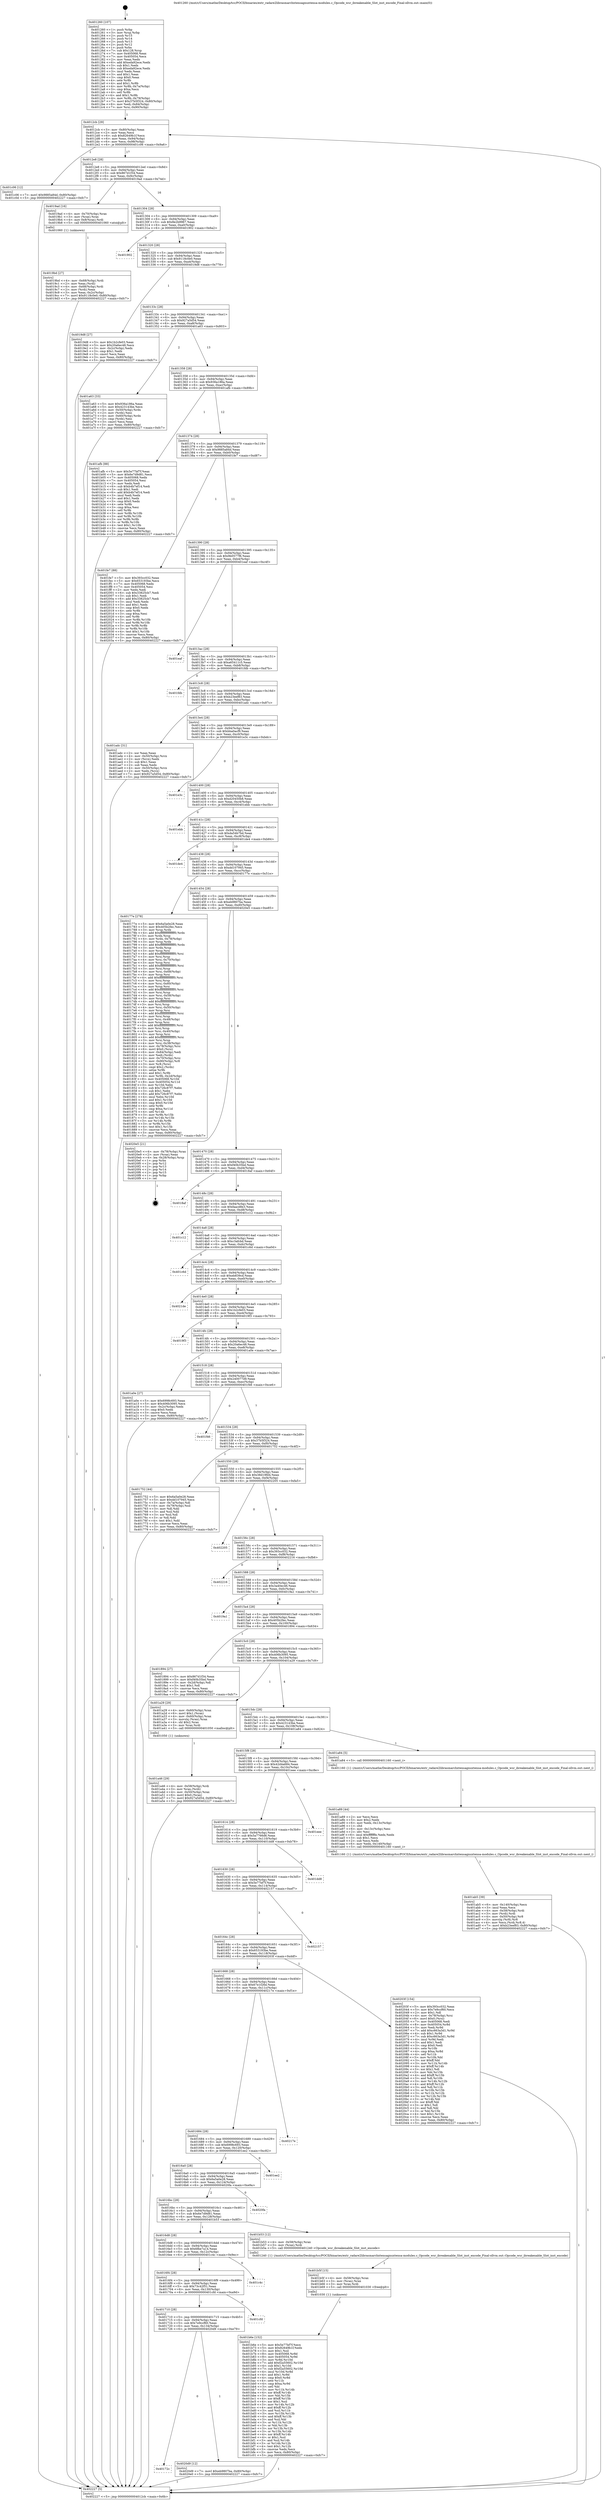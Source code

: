 digraph "0x401260" {
  label = "0x401260 (/mnt/c/Users/mathe/Desktop/tcc/POCII/binaries/extr_radare2librasmarchxtensagnuxtensa-modules.c_Opcode_wsr_ibreakenable_Slot_inst_encode_Final-ollvm.out::main(0))"
  labelloc = "t"
  node[shape=record]

  Entry [label="",width=0.3,height=0.3,shape=circle,fillcolor=black,style=filled]
  "0x4012cb" [label="{
     0x4012cb [29]\l
     | [instrs]\l
     &nbsp;&nbsp;0x4012cb \<+3\>: mov -0x80(%rbp),%eax\l
     &nbsp;&nbsp;0x4012ce \<+2\>: mov %eax,%ecx\l
     &nbsp;&nbsp;0x4012d0 \<+6\>: sub $0x82649b1f,%ecx\l
     &nbsp;&nbsp;0x4012d6 \<+6\>: mov %eax,-0x94(%rbp)\l
     &nbsp;&nbsp;0x4012dc \<+6\>: mov %ecx,-0x98(%rbp)\l
     &nbsp;&nbsp;0x4012e2 \<+6\>: je 0000000000401c06 \<main+0x9a6\>\l
  }"]
  "0x401c06" [label="{
     0x401c06 [12]\l
     | [instrs]\l
     &nbsp;&nbsp;0x401c06 \<+7\>: movl $0x9885a84d,-0x80(%rbp)\l
     &nbsp;&nbsp;0x401c0d \<+5\>: jmp 0000000000402227 \<main+0xfc7\>\l
  }"]
  "0x4012e8" [label="{
     0x4012e8 [28]\l
     | [instrs]\l
     &nbsp;&nbsp;0x4012e8 \<+5\>: jmp 00000000004012ed \<main+0x8d\>\l
     &nbsp;&nbsp;0x4012ed \<+6\>: mov -0x94(%rbp),%eax\l
     &nbsp;&nbsp;0x4012f3 \<+5\>: sub $0x867d1f34,%eax\l
     &nbsp;&nbsp;0x4012f8 \<+6\>: mov %eax,-0x9c(%rbp)\l
     &nbsp;&nbsp;0x4012fe \<+6\>: je 00000000004019ad \<main+0x74d\>\l
  }"]
  Exit [label="",width=0.3,height=0.3,shape=circle,fillcolor=black,style=filled,peripheries=2]
  "0x4019ad" [label="{
     0x4019ad [16]\l
     | [instrs]\l
     &nbsp;&nbsp;0x4019ad \<+4\>: mov -0x70(%rbp),%rax\l
     &nbsp;&nbsp;0x4019b1 \<+3\>: mov (%rax),%rax\l
     &nbsp;&nbsp;0x4019b4 \<+4\>: mov 0x8(%rax),%rdi\l
     &nbsp;&nbsp;0x4019b8 \<+5\>: call 0000000000401060 \<atoi@plt\>\l
     | [calls]\l
     &nbsp;&nbsp;0x401060 \{1\} (unknown)\l
  }"]
  "0x401304" [label="{
     0x401304 [28]\l
     | [instrs]\l
     &nbsp;&nbsp;0x401304 \<+5\>: jmp 0000000000401309 \<main+0xa9\>\l
     &nbsp;&nbsp;0x401309 \<+6\>: mov -0x94(%rbp),%eax\l
     &nbsp;&nbsp;0x40130f \<+5\>: sub $0x8e2b9967,%eax\l
     &nbsp;&nbsp;0x401314 \<+6\>: mov %eax,-0xa0(%rbp)\l
     &nbsp;&nbsp;0x40131a \<+6\>: je 0000000000401902 \<main+0x6a2\>\l
  }"]
  "0x40172c" [label="{
     0x40172c\l
  }", style=dashed]
  "0x401902" [label="{
     0x401902\l
  }", style=dashed]
  "0x401320" [label="{
     0x401320 [28]\l
     | [instrs]\l
     &nbsp;&nbsp;0x401320 \<+5\>: jmp 0000000000401325 \<main+0xc5\>\l
     &nbsp;&nbsp;0x401325 \<+6\>: mov -0x94(%rbp),%eax\l
     &nbsp;&nbsp;0x40132b \<+5\>: sub $0x9118c0e0,%eax\l
     &nbsp;&nbsp;0x401330 \<+6\>: mov %eax,-0xa4(%rbp)\l
     &nbsp;&nbsp;0x401336 \<+6\>: je 00000000004019d8 \<main+0x778\>\l
  }"]
  "0x4020d9" [label="{
     0x4020d9 [12]\l
     | [instrs]\l
     &nbsp;&nbsp;0x4020d9 \<+7\>: movl $0xeb9807ba,-0x80(%rbp)\l
     &nbsp;&nbsp;0x4020e0 \<+5\>: jmp 0000000000402227 \<main+0xfc7\>\l
  }"]
  "0x4019d8" [label="{
     0x4019d8 [27]\l
     | [instrs]\l
     &nbsp;&nbsp;0x4019d8 \<+5\>: mov $0x1b2cfe03,%eax\l
     &nbsp;&nbsp;0x4019dd \<+5\>: mov $0x20a6ec48,%ecx\l
     &nbsp;&nbsp;0x4019e2 \<+3\>: mov -0x2c(%rbp),%edx\l
     &nbsp;&nbsp;0x4019e5 \<+3\>: cmp $0x1,%edx\l
     &nbsp;&nbsp;0x4019e8 \<+3\>: cmovl %ecx,%eax\l
     &nbsp;&nbsp;0x4019eb \<+3\>: mov %eax,-0x80(%rbp)\l
     &nbsp;&nbsp;0x4019ee \<+5\>: jmp 0000000000402227 \<main+0xfc7\>\l
  }"]
  "0x40133c" [label="{
     0x40133c [28]\l
     | [instrs]\l
     &nbsp;&nbsp;0x40133c \<+5\>: jmp 0000000000401341 \<main+0xe1\>\l
     &nbsp;&nbsp;0x401341 \<+6\>: mov -0x94(%rbp),%eax\l
     &nbsp;&nbsp;0x401347 \<+5\>: sub $0x927a5d54,%eax\l
     &nbsp;&nbsp;0x40134c \<+6\>: mov %eax,-0xa8(%rbp)\l
     &nbsp;&nbsp;0x401352 \<+6\>: je 0000000000401a63 \<main+0x803\>\l
  }"]
  "0x401710" [label="{
     0x401710 [28]\l
     | [instrs]\l
     &nbsp;&nbsp;0x401710 \<+5\>: jmp 0000000000401715 \<main+0x4b5\>\l
     &nbsp;&nbsp;0x401715 \<+6\>: mov -0x94(%rbp),%eax\l
     &nbsp;&nbsp;0x40171b \<+5\>: sub $0x7e9ccf60,%eax\l
     &nbsp;&nbsp;0x401720 \<+6\>: mov %eax,-0x134(%rbp)\l
     &nbsp;&nbsp;0x401726 \<+6\>: je 00000000004020d9 \<main+0xe79\>\l
  }"]
  "0x401a63" [label="{
     0x401a63 [33]\l
     | [instrs]\l
     &nbsp;&nbsp;0x401a63 \<+5\>: mov $0x936a186a,%eax\l
     &nbsp;&nbsp;0x401a68 \<+5\>: mov $0x423143be,%ecx\l
     &nbsp;&nbsp;0x401a6d \<+4\>: mov -0x50(%rbp),%rdx\l
     &nbsp;&nbsp;0x401a71 \<+2\>: mov (%rdx),%esi\l
     &nbsp;&nbsp;0x401a73 \<+4\>: mov -0x60(%rbp),%rdx\l
     &nbsp;&nbsp;0x401a77 \<+2\>: cmp (%rdx),%esi\l
     &nbsp;&nbsp;0x401a79 \<+3\>: cmovl %ecx,%eax\l
     &nbsp;&nbsp;0x401a7c \<+3\>: mov %eax,-0x80(%rbp)\l
     &nbsp;&nbsp;0x401a7f \<+5\>: jmp 0000000000402227 \<main+0xfc7\>\l
  }"]
  "0x401358" [label="{
     0x401358 [28]\l
     | [instrs]\l
     &nbsp;&nbsp;0x401358 \<+5\>: jmp 000000000040135d \<main+0xfd\>\l
     &nbsp;&nbsp;0x40135d \<+6\>: mov -0x94(%rbp),%eax\l
     &nbsp;&nbsp;0x401363 \<+5\>: sub $0x936a186a,%eax\l
     &nbsp;&nbsp;0x401368 \<+6\>: mov %eax,-0xac(%rbp)\l
     &nbsp;&nbsp;0x40136e \<+6\>: je 0000000000401afb \<main+0x89b\>\l
  }"]
  "0x401cfd" [label="{
     0x401cfd\l
  }", style=dashed]
  "0x401afb" [label="{
     0x401afb [88]\l
     | [instrs]\l
     &nbsp;&nbsp;0x401afb \<+5\>: mov $0x5e77bf7f,%eax\l
     &nbsp;&nbsp;0x401b00 \<+5\>: mov $0x6e7d9d81,%ecx\l
     &nbsp;&nbsp;0x401b05 \<+7\>: mov 0x405068,%edx\l
     &nbsp;&nbsp;0x401b0c \<+7\>: mov 0x405054,%esi\l
     &nbsp;&nbsp;0x401b13 \<+2\>: mov %edx,%edi\l
     &nbsp;&nbsp;0x401b15 \<+6\>: sub $0xb4b7ef14,%edi\l
     &nbsp;&nbsp;0x401b1b \<+3\>: sub $0x1,%edi\l
     &nbsp;&nbsp;0x401b1e \<+6\>: add $0xb4b7ef14,%edi\l
     &nbsp;&nbsp;0x401b24 \<+3\>: imul %edi,%edx\l
     &nbsp;&nbsp;0x401b27 \<+3\>: and $0x1,%edx\l
     &nbsp;&nbsp;0x401b2a \<+3\>: cmp $0x0,%edx\l
     &nbsp;&nbsp;0x401b2d \<+4\>: sete %r8b\l
     &nbsp;&nbsp;0x401b31 \<+3\>: cmp $0xa,%esi\l
     &nbsp;&nbsp;0x401b34 \<+4\>: setl %r9b\l
     &nbsp;&nbsp;0x401b38 \<+3\>: mov %r8b,%r10b\l
     &nbsp;&nbsp;0x401b3b \<+3\>: and %r9b,%r10b\l
     &nbsp;&nbsp;0x401b3e \<+3\>: xor %r9b,%r8b\l
     &nbsp;&nbsp;0x401b41 \<+3\>: or %r8b,%r10b\l
     &nbsp;&nbsp;0x401b44 \<+4\>: test $0x1,%r10b\l
     &nbsp;&nbsp;0x401b48 \<+3\>: cmovne %ecx,%eax\l
     &nbsp;&nbsp;0x401b4b \<+3\>: mov %eax,-0x80(%rbp)\l
     &nbsp;&nbsp;0x401b4e \<+5\>: jmp 0000000000402227 \<main+0xfc7\>\l
  }"]
  "0x401374" [label="{
     0x401374 [28]\l
     | [instrs]\l
     &nbsp;&nbsp;0x401374 \<+5\>: jmp 0000000000401379 \<main+0x119\>\l
     &nbsp;&nbsp;0x401379 \<+6\>: mov -0x94(%rbp),%eax\l
     &nbsp;&nbsp;0x40137f \<+5\>: sub $0x9885a84d,%eax\l
     &nbsp;&nbsp;0x401384 \<+6\>: mov %eax,-0xb0(%rbp)\l
     &nbsp;&nbsp;0x40138a \<+6\>: je 0000000000401fe7 \<main+0xd87\>\l
  }"]
  "0x4016f4" [label="{
     0x4016f4 [28]\l
     | [instrs]\l
     &nbsp;&nbsp;0x4016f4 \<+5\>: jmp 00000000004016f9 \<main+0x499\>\l
     &nbsp;&nbsp;0x4016f9 \<+6\>: mov -0x94(%rbp),%eax\l
     &nbsp;&nbsp;0x4016ff \<+5\>: sub $0x73c42f51,%eax\l
     &nbsp;&nbsp;0x401704 \<+6\>: mov %eax,-0x130(%rbp)\l
     &nbsp;&nbsp;0x40170a \<+6\>: je 0000000000401cfd \<main+0xa9d\>\l
  }"]
  "0x401fe7" [label="{
     0x401fe7 [88]\l
     | [instrs]\l
     &nbsp;&nbsp;0x401fe7 \<+5\>: mov $0x393cc032,%eax\l
     &nbsp;&nbsp;0x401fec \<+5\>: mov $0x653193be,%ecx\l
     &nbsp;&nbsp;0x401ff1 \<+7\>: mov 0x405068,%edx\l
     &nbsp;&nbsp;0x401ff8 \<+7\>: mov 0x405054,%esi\l
     &nbsp;&nbsp;0x401fff \<+2\>: mov %edx,%edi\l
     &nbsp;&nbsp;0x402001 \<+6\>: sub $0x33825cb7,%edi\l
     &nbsp;&nbsp;0x402007 \<+3\>: sub $0x1,%edi\l
     &nbsp;&nbsp;0x40200a \<+6\>: add $0x33825cb7,%edi\l
     &nbsp;&nbsp;0x402010 \<+3\>: imul %edi,%edx\l
     &nbsp;&nbsp;0x402013 \<+3\>: and $0x1,%edx\l
     &nbsp;&nbsp;0x402016 \<+3\>: cmp $0x0,%edx\l
     &nbsp;&nbsp;0x402019 \<+4\>: sete %r8b\l
     &nbsp;&nbsp;0x40201d \<+3\>: cmp $0xa,%esi\l
     &nbsp;&nbsp;0x402020 \<+4\>: setl %r9b\l
     &nbsp;&nbsp;0x402024 \<+3\>: mov %r8b,%r10b\l
     &nbsp;&nbsp;0x402027 \<+3\>: and %r9b,%r10b\l
     &nbsp;&nbsp;0x40202a \<+3\>: xor %r9b,%r8b\l
     &nbsp;&nbsp;0x40202d \<+3\>: or %r8b,%r10b\l
     &nbsp;&nbsp;0x402030 \<+4\>: test $0x1,%r10b\l
     &nbsp;&nbsp;0x402034 \<+3\>: cmovne %ecx,%eax\l
     &nbsp;&nbsp;0x402037 \<+3\>: mov %eax,-0x80(%rbp)\l
     &nbsp;&nbsp;0x40203a \<+5\>: jmp 0000000000402227 \<main+0xfc7\>\l
  }"]
  "0x401390" [label="{
     0x401390 [28]\l
     | [instrs]\l
     &nbsp;&nbsp;0x401390 \<+5\>: jmp 0000000000401395 \<main+0x135\>\l
     &nbsp;&nbsp;0x401395 \<+6\>: mov -0x94(%rbp),%eax\l
     &nbsp;&nbsp;0x40139b \<+5\>: sub $0x9b0577f6,%eax\l
     &nbsp;&nbsp;0x4013a0 \<+6\>: mov %eax,-0xb4(%rbp)\l
     &nbsp;&nbsp;0x4013a6 \<+6\>: je 0000000000401eaf \<main+0xc4f\>\l
  }"]
  "0x401c4c" [label="{
     0x401c4c\l
  }", style=dashed]
  "0x401eaf" [label="{
     0x401eaf\l
  }", style=dashed]
  "0x4013ac" [label="{
     0x4013ac [28]\l
     | [instrs]\l
     &nbsp;&nbsp;0x4013ac \<+5\>: jmp 00000000004013b1 \<main+0x151\>\l
     &nbsp;&nbsp;0x4013b1 \<+6\>: mov -0x94(%rbp),%eax\l
     &nbsp;&nbsp;0x4013b7 \<+5\>: sub $0xa65411c5,%eax\l
     &nbsp;&nbsp;0x4013bc \<+6\>: mov %eax,-0xb8(%rbp)\l
     &nbsp;&nbsp;0x4013c2 \<+6\>: je 0000000000401fdb \<main+0xd7b\>\l
  }"]
  "0x401b6e" [label="{
     0x401b6e [152]\l
     | [instrs]\l
     &nbsp;&nbsp;0x401b6e \<+5\>: mov $0x5e77bf7f,%ecx\l
     &nbsp;&nbsp;0x401b73 \<+5\>: mov $0x82649b1f,%edx\l
     &nbsp;&nbsp;0x401b78 \<+3\>: mov $0x1,%sil\l
     &nbsp;&nbsp;0x401b7b \<+8\>: mov 0x405068,%r8d\l
     &nbsp;&nbsp;0x401b83 \<+8\>: mov 0x405054,%r9d\l
     &nbsp;&nbsp;0x401b8b \<+3\>: mov %r8d,%r10d\l
     &nbsp;&nbsp;0x401b8e \<+7\>: add $0xf2a55602,%r10d\l
     &nbsp;&nbsp;0x401b95 \<+4\>: sub $0x1,%r10d\l
     &nbsp;&nbsp;0x401b99 \<+7\>: sub $0xf2a55602,%r10d\l
     &nbsp;&nbsp;0x401ba0 \<+4\>: imul %r10d,%r8d\l
     &nbsp;&nbsp;0x401ba4 \<+4\>: and $0x1,%r8d\l
     &nbsp;&nbsp;0x401ba8 \<+4\>: cmp $0x0,%r8d\l
     &nbsp;&nbsp;0x401bac \<+4\>: sete %r11b\l
     &nbsp;&nbsp;0x401bb0 \<+4\>: cmp $0xa,%r9d\l
     &nbsp;&nbsp;0x401bb4 \<+3\>: setl %bl\l
     &nbsp;&nbsp;0x401bb7 \<+3\>: mov %r11b,%r14b\l
     &nbsp;&nbsp;0x401bba \<+4\>: xor $0xff,%r14b\l
     &nbsp;&nbsp;0x401bbe \<+3\>: mov %bl,%r15b\l
     &nbsp;&nbsp;0x401bc1 \<+4\>: xor $0xff,%r15b\l
     &nbsp;&nbsp;0x401bc5 \<+4\>: xor $0x1,%sil\l
     &nbsp;&nbsp;0x401bc9 \<+3\>: mov %r14b,%r12b\l
     &nbsp;&nbsp;0x401bcc \<+4\>: and $0xff,%r12b\l
     &nbsp;&nbsp;0x401bd0 \<+3\>: and %sil,%r11b\l
     &nbsp;&nbsp;0x401bd3 \<+3\>: mov %r15b,%r13b\l
     &nbsp;&nbsp;0x401bd6 \<+4\>: and $0xff,%r13b\l
     &nbsp;&nbsp;0x401bda \<+3\>: and %sil,%bl\l
     &nbsp;&nbsp;0x401bdd \<+3\>: or %r11b,%r12b\l
     &nbsp;&nbsp;0x401be0 \<+3\>: or %bl,%r13b\l
     &nbsp;&nbsp;0x401be3 \<+3\>: xor %r13b,%r12b\l
     &nbsp;&nbsp;0x401be6 \<+3\>: or %r15b,%r14b\l
     &nbsp;&nbsp;0x401be9 \<+4\>: xor $0xff,%r14b\l
     &nbsp;&nbsp;0x401bed \<+4\>: or $0x1,%sil\l
     &nbsp;&nbsp;0x401bf1 \<+3\>: and %sil,%r14b\l
     &nbsp;&nbsp;0x401bf4 \<+3\>: or %r14b,%r12b\l
     &nbsp;&nbsp;0x401bf7 \<+4\>: test $0x1,%r12b\l
     &nbsp;&nbsp;0x401bfb \<+3\>: cmovne %edx,%ecx\l
     &nbsp;&nbsp;0x401bfe \<+3\>: mov %ecx,-0x80(%rbp)\l
     &nbsp;&nbsp;0x401c01 \<+5\>: jmp 0000000000402227 \<main+0xfc7\>\l
  }"]
  "0x401fdb" [label="{
     0x401fdb\l
  }", style=dashed]
  "0x4013c8" [label="{
     0x4013c8 [28]\l
     | [instrs]\l
     &nbsp;&nbsp;0x4013c8 \<+5\>: jmp 00000000004013cd \<main+0x16d\>\l
     &nbsp;&nbsp;0x4013cd \<+6\>: mov -0x94(%rbp),%eax\l
     &nbsp;&nbsp;0x4013d3 \<+5\>: sub $0xb23eef83,%eax\l
     &nbsp;&nbsp;0x4013d8 \<+6\>: mov %eax,-0xbc(%rbp)\l
     &nbsp;&nbsp;0x4013de \<+6\>: je 0000000000401adc \<main+0x87c\>\l
  }"]
  "0x401b5f" [label="{
     0x401b5f [15]\l
     | [instrs]\l
     &nbsp;&nbsp;0x401b5f \<+4\>: mov -0x58(%rbp),%rax\l
     &nbsp;&nbsp;0x401b63 \<+3\>: mov (%rax),%rax\l
     &nbsp;&nbsp;0x401b66 \<+3\>: mov %rax,%rdi\l
     &nbsp;&nbsp;0x401b69 \<+5\>: call 0000000000401030 \<free@plt\>\l
     | [calls]\l
     &nbsp;&nbsp;0x401030 \{1\} (unknown)\l
  }"]
  "0x401adc" [label="{
     0x401adc [31]\l
     | [instrs]\l
     &nbsp;&nbsp;0x401adc \<+2\>: xor %eax,%eax\l
     &nbsp;&nbsp;0x401ade \<+4\>: mov -0x50(%rbp),%rcx\l
     &nbsp;&nbsp;0x401ae2 \<+2\>: mov (%rcx),%edx\l
     &nbsp;&nbsp;0x401ae4 \<+3\>: sub $0x1,%eax\l
     &nbsp;&nbsp;0x401ae7 \<+2\>: sub %eax,%edx\l
     &nbsp;&nbsp;0x401ae9 \<+4\>: mov -0x50(%rbp),%rcx\l
     &nbsp;&nbsp;0x401aed \<+2\>: mov %edx,(%rcx)\l
     &nbsp;&nbsp;0x401aef \<+7\>: movl $0x927a5d54,-0x80(%rbp)\l
     &nbsp;&nbsp;0x401af6 \<+5\>: jmp 0000000000402227 \<main+0xfc7\>\l
  }"]
  "0x4013e4" [label="{
     0x4013e4 [28]\l
     | [instrs]\l
     &nbsp;&nbsp;0x4013e4 \<+5\>: jmp 00000000004013e9 \<main+0x189\>\l
     &nbsp;&nbsp;0x4013e9 \<+6\>: mov -0x94(%rbp),%eax\l
     &nbsp;&nbsp;0x4013ef \<+5\>: sub $0xbba0acf9,%eax\l
     &nbsp;&nbsp;0x4013f4 \<+6\>: mov %eax,-0xc0(%rbp)\l
     &nbsp;&nbsp;0x4013fa \<+6\>: je 0000000000401e3c \<main+0xbdc\>\l
  }"]
  "0x4016d8" [label="{
     0x4016d8 [28]\l
     | [instrs]\l
     &nbsp;&nbsp;0x4016d8 \<+5\>: jmp 00000000004016dd \<main+0x47d\>\l
     &nbsp;&nbsp;0x4016dd \<+6\>: mov -0x94(%rbp),%eax\l
     &nbsp;&nbsp;0x4016e3 \<+5\>: sub $0x6fbe7a14,%eax\l
     &nbsp;&nbsp;0x4016e8 \<+6\>: mov %eax,-0x12c(%rbp)\l
     &nbsp;&nbsp;0x4016ee \<+6\>: je 0000000000401c4c \<main+0x9ec\>\l
  }"]
  "0x401e3c" [label="{
     0x401e3c\l
  }", style=dashed]
  "0x401400" [label="{
     0x401400 [28]\l
     | [instrs]\l
     &nbsp;&nbsp;0x401400 \<+5\>: jmp 0000000000401405 \<main+0x1a5\>\l
     &nbsp;&nbsp;0x401405 \<+6\>: mov -0x94(%rbp),%eax\l
     &nbsp;&nbsp;0x40140b \<+5\>: sub $0xd20450b8,%eax\l
     &nbsp;&nbsp;0x401410 \<+6\>: mov %eax,-0xc4(%rbp)\l
     &nbsp;&nbsp;0x401416 \<+6\>: je 0000000000401ebb \<main+0xc5b\>\l
  }"]
  "0x401b53" [label="{
     0x401b53 [12]\l
     | [instrs]\l
     &nbsp;&nbsp;0x401b53 \<+4\>: mov -0x58(%rbp),%rax\l
     &nbsp;&nbsp;0x401b57 \<+3\>: mov (%rax),%rdi\l
     &nbsp;&nbsp;0x401b5a \<+5\>: call 0000000000401240 \<Opcode_wsr_ibreakenable_Slot_inst_encode\>\l
     | [calls]\l
     &nbsp;&nbsp;0x401240 \{1\} (/mnt/c/Users/mathe/Desktop/tcc/POCII/binaries/extr_radare2librasmarchxtensagnuxtensa-modules.c_Opcode_wsr_ibreakenable_Slot_inst_encode_Final-ollvm.out::Opcode_wsr_ibreakenable_Slot_inst_encode)\l
  }"]
  "0x401ebb" [label="{
     0x401ebb\l
  }", style=dashed]
  "0x40141c" [label="{
     0x40141c [28]\l
     | [instrs]\l
     &nbsp;&nbsp;0x40141c \<+5\>: jmp 0000000000401421 \<main+0x1c1\>\l
     &nbsp;&nbsp;0x401421 \<+6\>: mov -0x94(%rbp),%eax\l
     &nbsp;&nbsp;0x401427 \<+5\>: sub $0xda54b7bd,%eax\l
     &nbsp;&nbsp;0x40142c \<+6\>: mov %eax,-0xc8(%rbp)\l
     &nbsp;&nbsp;0x401432 \<+6\>: je 0000000000401de4 \<main+0xb84\>\l
  }"]
  "0x4016bc" [label="{
     0x4016bc [28]\l
     | [instrs]\l
     &nbsp;&nbsp;0x4016bc \<+5\>: jmp 00000000004016c1 \<main+0x461\>\l
     &nbsp;&nbsp;0x4016c1 \<+6\>: mov -0x94(%rbp),%eax\l
     &nbsp;&nbsp;0x4016c7 \<+5\>: sub $0x6e7d9d81,%eax\l
     &nbsp;&nbsp;0x4016cc \<+6\>: mov %eax,-0x128(%rbp)\l
     &nbsp;&nbsp;0x4016d2 \<+6\>: je 0000000000401b53 \<main+0x8f3\>\l
  }"]
  "0x401de4" [label="{
     0x401de4\l
  }", style=dashed]
  "0x401438" [label="{
     0x401438 [28]\l
     | [instrs]\l
     &nbsp;&nbsp;0x401438 \<+5\>: jmp 000000000040143d \<main+0x1dd\>\l
     &nbsp;&nbsp;0x40143d \<+6\>: mov -0x94(%rbp),%eax\l
     &nbsp;&nbsp;0x401443 \<+5\>: sub $0xdd107945,%eax\l
     &nbsp;&nbsp;0x401448 \<+6\>: mov %eax,-0xcc(%rbp)\l
     &nbsp;&nbsp;0x40144e \<+6\>: je 000000000040177e \<main+0x51e\>\l
  }"]
  "0x4020fa" [label="{
     0x4020fa\l
  }", style=dashed]
  "0x40177e" [label="{
     0x40177e [278]\l
     | [instrs]\l
     &nbsp;&nbsp;0x40177e \<+5\>: mov $0x6a5a0e28,%eax\l
     &nbsp;&nbsp;0x401783 \<+5\>: mov $0x405b2fec,%ecx\l
     &nbsp;&nbsp;0x401788 \<+3\>: mov %rsp,%rdx\l
     &nbsp;&nbsp;0x40178b \<+4\>: add $0xfffffffffffffff0,%rdx\l
     &nbsp;&nbsp;0x40178f \<+3\>: mov %rdx,%rsp\l
     &nbsp;&nbsp;0x401792 \<+4\>: mov %rdx,-0x78(%rbp)\l
     &nbsp;&nbsp;0x401796 \<+3\>: mov %rsp,%rdx\l
     &nbsp;&nbsp;0x401799 \<+4\>: add $0xfffffffffffffff0,%rdx\l
     &nbsp;&nbsp;0x40179d \<+3\>: mov %rdx,%rsp\l
     &nbsp;&nbsp;0x4017a0 \<+3\>: mov %rsp,%rsi\l
     &nbsp;&nbsp;0x4017a3 \<+4\>: add $0xfffffffffffffff0,%rsi\l
     &nbsp;&nbsp;0x4017a7 \<+3\>: mov %rsi,%rsp\l
     &nbsp;&nbsp;0x4017aa \<+4\>: mov %rsi,-0x70(%rbp)\l
     &nbsp;&nbsp;0x4017ae \<+3\>: mov %rsp,%rsi\l
     &nbsp;&nbsp;0x4017b1 \<+4\>: add $0xfffffffffffffff0,%rsi\l
     &nbsp;&nbsp;0x4017b5 \<+3\>: mov %rsi,%rsp\l
     &nbsp;&nbsp;0x4017b8 \<+4\>: mov %rsi,-0x68(%rbp)\l
     &nbsp;&nbsp;0x4017bc \<+3\>: mov %rsp,%rsi\l
     &nbsp;&nbsp;0x4017bf \<+4\>: add $0xfffffffffffffff0,%rsi\l
     &nbsp;&nbsp;0x4017c3 \<+3\>: mov %rsi,%rsp\l
     &nbsp;&nbsp;0x4017c6 \<+4\>: mov %rsi,-0x60(%rbp)\l
     &nbsp;&nbsp;0x4017ca \<+3\>: mov %rsp,%rsi\l
     &nbsp;&nbsp;0x4017cd \<+4\>: add $0xfffffffffffffff0,%rsi\l
     &nbsp;&nbsp;0x4017d1 \<+3\>: mov %rsi,%rsp\l
     &nbsp;&nbsp;0x4017d4 \<+4\>: mov %rsi,-0x58(%rbp)\l
     &nbsp;&nbsp;0x4017d8 \<+3\>: mov %rsp,%rsi\l
     &nbsp;&nbsp;0x4017db \<+4\>: add $0xfffffffffffffff0,%rsi\l
     &nbsp;&nbsp;0x4017df \<+3\>: mov %rsi,%rsp\l
     &nbsp;&nbsp;0x4017e2 \<+4\>: mov %rsi,-0x50(%rbp)\l
     &nbsp;&nbsp;0x4017e6 \<+3\>: mov %rsp,%rsi\l
     &nbsp;&nbsp;0x4017e9 \<+4\>: add $0xfffffffffffffff0,%rsi\l
     &nbsp;&nbsp;0x4017ed \<+3\>: mov %rsi,%rsp\l
     &nbsp;&nbsp;0x4017f0 \<+4\>: mov %rsi,-0x48(%rbp)\l
     &nbsp;&nbsp;0x4017f4 \<+3\>: mov %rsp,%rsi\l
     &nbsp;&nbsp;0x4017f7 \<+4\>: add $0xfffffffffffffff0,%rsi\l
     &nbsp;&nbsp;0x4017fb \<+3\>: mov %rsi,%rsp\l
     &nbsp;&nbsp;0x4017fe \<+4\>: mov %rsi,-0x40(%rbp)\l
     &nbsp;&nbsp;0x401802 \<+3\>: mov %rsp,%rsi\l
     &nbsp;&nbsp;0x401805 \<+4\>: add $0xfffffffffffffff0,%rsi\l
     &nbsp;&nbsp;0x401809 \<+3\>: mov %rsi,%rsp\l
     &nbsp;&nbsp;0x40180c \<+4\>: mov %rsi,-0x38(%rbp)\l
     &nbsp;&nbsp;0x401810 \<+4\>: mov -0x78(%rbp),%rsi\l
     &nbsp;&nbsp;0x401814 \<+6\>: movl $0x0,(%rsi)\l
     &nbsp;&nbsp;0x40181a \<+6\>: mov -0x84(%rbp),%edi\l
     &nbsp;&nbsp;0x401820 \<+2\>: mov %edi,(%rdx)\l
     &nbsp;&nbsp;0x401822 \<+4\>: mov -0x70(%rbp),%rsi\l
     &nbsp;&nbsp;0x401826 \<+7\>: mov -0x90(%rbp),%r8\l
     &nbsp;&nbsp;0x40182d \<+3\>: mov %r8,(%rsi)\l
     &nbsp;&nbsp;0x401830 \<+3\>: cmpl $0x2,(%rdx)\l
     &nbsp;&nbsp;0x401833 \<+4\>: setne %r9b\l
     &nbsp;&nbsp;0x401837 \<+4\>: and $0x1,%r9b\l
     &nbsp;&nbsp;0x40183b \<+4\>: mov %r9b,-0x2d(%rbp)\l
     &nbsp;&nbsp;0x40183f \<+8\>: mov 0x405068,%r10d\l
     &nbsp;&nbsp;0x401847 \<+8\>: mov 0x405054,%r11d\l
     &nbsp;&nbsp;0x40184f \<+3\>: mov %r10d,%ebx\l
     &nbsp;&nbsp;0x401852 \<+6\>: sub $0x726c87f7,%ebx\l
     &nbsp;&nbsp;0x401858 \<+3\>: sub $0x1,%ebx\l
     &nbsp;&nbsp;0x40185b \<+6\>: add $0x726c87f7,%ebx\l
     &nbsp;&nbsp;0x401861 \<+4\>: imul %ebx,%r10d\l
     &nbsp;&nbsp;0x401865 \<+4\>: and $0x1,%r10d\l
     &nbsp;&nbsp;0x401869 \<+4\>: cmp $0x0,%r10d\l
     &nbsp;&nbsp;0x40186d \<+4\>: sete %r9b\l
     &nbsp;&nbsp;0x401871 \<+4\>: cmp $0xa,%r11d\l
     &nbsp;&nbsp;0x401875 \<+4\>: setl %r14b\l
     &nbsp;&nbsp;0x401879 \<+3\>: mov %r9b,%r15b\l
     &nbsp;&nbsp;0x40187c \<+3\>: and %r14b,%r15b\l
     &nbsp;&nbsp;0x40187f \<+3\>: xor %r14b,%r9b\l
     &nbsp;&nbsp;0x401882 \<+3\>: or %r9b,%r15b\l
     &nbsp;&nbsp;0x401885 \<+4\>: test $0x1,%r15b\l
     &nbsp;&nbsp;0x401889 \<+3\>: cmovne %ecx,%eax\l
     &nbsp;&nbsp;0x40188c \<+3\>: mov %eax,-0x80(%rbp)\l
     &nbsp;&nbsp;0x40188f \<+5\>: jmp 0000000000402227 \<main+0xfc7\>\l
  }"]
  "0x401454" [label="{
     0x401454 [28]\l
     | [instrs]\l
     &nbsp;&nbsp;0x401454 \<+5\>: jmp 0000000000401459 \<main+0x1f9\>\l
     &nbsp;&nbsp;0x401459 \<+6\>: mov -0x94(%rbp),%eax\l
     &nbsp;&nbsp;0x40145f \<+5\>: sub $0xeb9807ba,%eax\l
     &nbsp;&nbsp;0x401464 \<+6\>: mov %eax,-0xd0(%rbp)\l
     &nbsp;&nbsp;0x40146a \<+6\>: je 00000000004020e5 \<main+0xe85\>\l
  }"]
  "0x4016a0" [label="{
     0x4016a0 [28]\l
     | [instrs]\l
     &nbsp;&nbsp;0x4016a0 \<+5\>: jmp 00000000004016a5 \<main+0x445\>\l
     &nbsp;&nbsp;0x4016a5 \<+6\>: mov -0x94(%rbp),%eax\l
     &nbsp;&nbsp;0x4016ab \<+5\>: sub $0x6a5a0e28,%eax\l
     &nbsp;&nbsp;0x4016b0 \<+6\>: mov %eax,-0x124(%rbp)\l
     &nbsp;&nbsp;0x4016b6 \<+6\>: je 00000000004020fa \<main+0xe9a\>\l
  }"]
  "0x4020e5" [label="{
     0x4020e5 [21]\l
     | [instrs]\l
     &nbsp;&nbsp;0x4020e5 \<+4\>: mov -0x78(%rbp),%rax\l
     &nbsp;&nbsp;0x4020e9 \<+2\>: mov (%rax),%eax\l
     &nbsp;&nbsp;0x4020eb \<+4\>: lea -0x28(%rbp),%rsp\l
     &nbsp;&nbsp;0x4020ef \<+1\>: pop %rbx\l
     &nbsp;&nbsp;0x4020f0 \<+2\>: pop %r12\l
     &nbsp;&nbsp;0x4020f2 \<+2\>: pop %r13\l
     &nbsp;&nbsp;0x4020f4 \<+2\>: pop %r14\l
     &nbsp;&nbsp;0x4020f6 \<+2\>: pop %r15\l
     &nbsp;&nbsp;0x4020f8 \<+1\>: pop %rbp\l
     &nbsp;&nbsp;0x4020f9 \<+1\>: ret\l
  }"]
  "0x401470" [label="{
     0x401470 [28]\l
     | [instrs]\l
     &nbsp;&nbsp;0x401470 \<+5\>: jmp 0000000000401475 \<main+0x215\>\l
     &nbsp;&nbsp;0x401475 \<+6\>: mov -0x94(%rbp),%eax\l
     &nbsp;&nbsp;0x40147b \<+5\>: sub $0xf40b35bd,%eax\l
     &nbsp;&nbsp;0x401480 \<+6\>: mov %eax,-0xd4(%rbp)\l
     &nbsp;&nbsp;0x401486 \<+6\>: je 00000000004018af \<main+0x64f\>\l
  }"]
  "0x401ee2" [label="{
     0x401ee2\l
  }", style=dashed]
  "0x4018af" [label="{
     0x4018af\l
  }", style=dashed]
  "0x40148c" [label="{
     0x40148c [28]\l
     | [instrs]\l
     &nbsp;&nbsp;0x40148c \<+5\>: jmp 0000000000401491 \<main+0x231\>\l
     &nbsp;&nbsp;0x401491 \<+6\>: mov -0x94(%rbp),%eax\l
     &nbsp;&nbsp;0x401497 \<+5\>: sub $0xfaacd8e3,%eax\l
     &nbsp;&nbsp;0x40149c \<+6\>: mov %eax,-0xd8(%rbp)\l
     &nbsp;&nbsp;0x4014a2 \<+6\>: je 0000000000401c12 \<main+0x9b2\>\l
  }"]
  "0x401684" [label="{
     0x401684 [28]\l
     | [instrs]\l
     &nbsp;&nbsp;0x401684 \<+5\>: jmp 0000000000401689 \<main+0x429\>\l
     &nbsp;&nbsp;0x401689 \<+6\>: mov -0x94(%rbp),%eax\l
     &nbsp;&nbsp;0x40168f \<+5\>: sub $0x6998c693,%eax\l
     &nbsp;&nbsp;0x401694 \<+6\>: mov %eax,-0x120(%rbp)\l
     &nbsp;&nbsp;0x40169a \<+6\>: je 0000000000401ee2 \<main+0xc82\>\l
  }"]
  "0x401c12" [label="{
     0x401c12\l
  }", style=dashed]
  "0x4014a8" [label="{
     0x4014a8 [28]\l
     | [instrs]\l
     &nbsp;&nbsp;0x4014a8 \<+5\>: jmp 00000000004014ad \<main+0x24d\>\l
     &nbsp;&nbsp;0x4014ad \<+6\>: mov -0x94(%rbp),%eax\l
     &nbsp;&nbsp;0x4014b3 \<+5\>: sub $0xc3afcbd,%eax\l
     &nbsp;&nbsp;0x4014b8 \<+6\>: mov %eax,-0xdc(%rbp)\l
     &nbsp;&nbsp;0x4014be \<+6\>: je 0000000000401c6d \<main+0xa0d\>\l
  }"]
  "0x40217e" [label="{
     0x40217e\l
  }", style=dashed]
  "0x401c6d" [label="{
     0x401c6d\l
  }", style=dashed]
  "0x4014c4" [label="{
     0x4014c4 [28]\l
     | [instrs]\l
     &nbsp;&nbsp;0x4014c4 \<+5\>: jmp 00000000004014c9 \<main+0x269\>\l
     &nbsp;&nbsp;0x4014c9 \<+6\>: mov -0x94(%rbp),%eax\l
     &nbsp;&nbsp;0x4014cf \<+5\>: sub $0xeb839cd,%eax\l
     &nbsp;&nbsp;0x4014d4 \<+6\>: mov %eax,-0xe0(%rbp)\l
     &nbsp;&nbsp;0x4014da \<+6\>: je 00000000004021de \<main+0xf7e\>\l
  }"]
  "0x401668" [label="{
     0x401668 [28]\l
     | [instrs]\l
     &nbsp;&nbsp;0x401668 \<+5\>: jmp 000000000040166d \<main+0x40d\>\l
     &nbsp;&nbsp;0x40166d \<+6\>: mov -0x94(%rbp),%eax\l
     &nbsp;&nbsp;0x401673 \<+5\>: sub $0x67e1f26d,%eax\l
     &nbsp;&nbsp;0x401678 \<+6\>: mov %eax,-0x11c(%rbp)\l
     &nbsp;&nbsp;0x40167e \<+6\>: je 000000000040217e \<main+0xf1e\>\l
  }"]
  "0x4021de" [label="{
     0x4021de\l
  }", style=dashed]
  "0x4014e0" [label="{
     0x4014e0 [28]\l
     | [instrs]\l
     &nbsp;&nbsp;0x4014e0 \<+5\>: jmp 00000000004014e5 \<main+0x285\>\l
     &nbsp;&nbsp;0x4014e5 \<+6\>: mov -0x94(%rbp),%eax\l
     &nbsp;&nbsp;0x4014eb \<+5\>: sub $0x1b2cfe03,%eax\l
     &nbsp;&nbsp;0x4014f0 \<+6\>: mov %eax,-0xe4(%rbp)\l
     &nbsp;&nbsp;0x4014f6 \<+6\>: je 00000000004019f3 \<main+0x793\>\l
  }"]
  "0x40203f" [label="{
     0x40203f [154]\l
     | [instrs]\l
     &nbsp;&nbsp;0x40203f \<+5\>: mov $0x393cc032,%eax\l
     &nbsp;&nbsp;0x402044 \<+5\>: mov $0x7e9ccf60,%ecx\l
     &nbsp;&nbsp;0x402049 \<+2\>: mov $0x1,%dl\l
     &nbsp;&nbsp;0x40204b \<+4\>: mov -0x78(%rbp),%rsi\l
     &nbsp;&nbsp;0x40204f \<+6\>: movl $0x0,(%rsi)\l
     &nbsp;&nbsp;0x402055 \<+7\>: mov 0x405068,%edi\l
     &nbsp;&nbsp;0x40205c \<+8\>: mov 0x405054,%r8d\l
     &nbsp;&nbsp;0x402064 \<+3\>: mov %edi,%r9d\l
     &nbsp;&nbsp;0x402067 \<+7\>: add $0xc663a3d1,%r9d\l
     &nbsp;&nbsp;0x40206e \<+4\>: sub $0x1,%r9d\l
     &nbsp;&nbsp;0x402072 \<+7\>: sub $0xc663a3d1,%r9d\l
     &nbsp;&nbsp;0x402079 \<+4\>: imul %r9d,%edi\l
     &nbsp;&nbsp;0x40207d \<+3\>: and $0x1,%edi\l
     &nbsp;&nbsp;0x402080 \<+3\>: cmp $0x0,%edi\l
     &nbsp;&nbsp;0x402083 \<+4\>: sete %r10b\l
     &nbsp;&nbsp;0x402087 \<+4\>: cmp $0xa,%r8d\l
     &nbsp;&nbsp;0x40208b \<+4\>: setl %r11b\l
     &nbsp;&nbsp;0x40208f \<+3\>: mov %r10b,%bl\l
     &nbsp;&nbsp;0x402092 \<+3\>: xor $0xff,%bl\l
     &nbsp;&nbsp;0x402095 \<+3\>: mov %r11b,%r14b\l
     &nbsp;&nbsp;0x402098 \<+4\>: xor $0xff,%r14b\l
     &nbsp;&nbsp;0x40209c \<+3\>: xor $0x1,%dl\l
     &nbsp;&nbsp;0x40209f \<+3\>: mov %bl,%r15b\l
     &nbsp;&nbsp;0x4020a2 \<+4\>: and $0xff,%r15b\l
     &nbsp;&nbsp;0x4020a6 \<+3\>: and %dl,%r10b\l
     &nbsp;&nbsp;0x4020a9 \<+3\>: mov %r14b,%r12b\l
     &nbsp;&nbsp;0x4020ac \<+4\>: and $0xff,%r12b\l
     &nbsp;&nbsp;0x4020b0 \<+3\>: and %dl,%r11b\l
     &nbsp;&nbsp;0x4020b3 \<+3\>: or %r10b,%r15b\l
     &nbsp;&nbsp;0x4020b6 \<+3\>: or %r11b,%r12b\l
     &nbsp;&nbsp;0x4020b9 \<+3\>: xor %r12b,%r15b\l
     &nbsp;&nbsp;0x4020bc \<+3\>: or %r14b,%bl\l
     &nbsp;&nbsp;0x4020bf \<+3\>: xor $0xff,%bl\l
     &nbsp;&nbsp;0x4020c2 \<+3\>: or $0x1,%dl\l
     &nbsp;&nbsp;0x4020c5 \<+2\>: and %dl,%bl\l
     &nbsp;&nbsp;0x4020c7 \<+3\>: or %bl,%r15b\l
     &nbsp;&nbsp;0x4020ca \<+4\>: test $0x1,%r15b\l
     &nbsp;&nbsp;0x4020ce \<+3\>: cmovne %ecx,%eax\l
     &nbsp;&nbsp;0x4020d1 \<+3\>: mov %eax,-0x80(%rbp)\l
     &nbsp;&nbsp;0x4020d4 \<+5\>: jmp 0000000000402227 \<main+0xfc7\>\l
  }"]
  "0x4019f3" [label="{
     0x4019f3\l
  }", style=dashed]
  "0x4014fc" [label="{
     0x4014fc [28]\l
     | [instrs]\l
     &nbsp;&nbsp;0x4014fc \<+5\>: jmp 0000000000401501 \<main+0x2a1\>\l
     &nbsp;&nbsp;0x401501 \<+6\>: mov -0x94(%rbp),%eax\l
     &nbsp;&nbsp;0x401507 \<+5\>: sub $0x20a6ec48,%eax\l
     &nbsp;&nbsp;0x40150c \<+6\>: mov %eax,-0xe8(%rbp)\l
     &nbsp;&nbsp;0x401512 \<+6\>: je 0000000000401a0e \<main+0x7ae\>\l
  }"]
  "0x40164c" [label="{
     0x40164c [28]\l
     | [instrs]\l
     &nbsp;&nbsp;0x40164c \<+5\>: jmp 0000000000401651 \<main+0x3f1\>\l
     &nbsp;&nbsp;0x401651 \<+6\>: mov -0x94(%rbp),%eax\l
     &nbsp;&nbsp;0x401657 \<+5\>: sub $0x653193be,%eax\l
     &nbsp;&nbsp;0x40165c \<+6\>: mov %eax,-0x118(%rbp)\l
     &nbsp;&nbsp;0x401662 \<+6\>: je 000000000040203f \<main+0xddf\>\l
  }"]
  "0x401a0e" [label="{
     0x401a0e [27]\l
     | [instrs]\l
     &nbsp;&nbsp;0x401a0e \<+5\>: mov $0x6998c693,%eax\l
     &nbsp;&nbsp;0x401a13 \<+5\>: mov $0x406b3095,%ecx\l
     &nbsp;&nbsp;0x401a18 \<+3\>: mov -0x2c(%rbp),%edx\l
     &nbsp;&nbsp;0x401a1b \<+3\>: cmp $0x0,%edx\l
     &nbsp;&nbsp;0x401a1e \<+3\>: cmove %ecx,%eax\l
     &nbsp;&nbsp;0x401a21 \<+3\>: mov %eax,-0x80(%rbp)\l
     &nbsp;&nbsp;0x401a24 \<+5\>: jmp 0000000000402227 \<main+0xfc7\>\l
  }"]
  "0x401518" [label="{
     0x401518 [28]\l
     | [instrs]\l
     &nbsp;&nbsp;0x401518 \<+5\>: jmp 000000000040151d \<main+0x2bd\>\l
     &nbsp;&nbsp;0x40151d \<+6\>: mov -0x94(%rbp),%eax\l
     &nbsp;&nbsp;0x401523 \<+5\>: sub $0x240077d9,%eax\l
     &nbsp;&nbsp;0x401528 \<+6\>: mov %eax,-0xec(%rbp)\l
     &nbsp;&nbsp;0x40152e \<+6\>: je 0000000000401f46 \<main+0xce6\>\l
  }"]
  "0x402157" [label="{
     0x402157\l
  }", style=dashed]
  "0x401f46" [label="{
     0x401f46\l
  }", style=dashed]
  "0x401534" [label="{
     0x401534 [28]\l
     | [instrs]\l
     &nbsp;&nbsp;0x401534 \<+5\>: jmp 0000000000401539 \<main+0x2d9\>\l
     &nbsp;&nbsp;0x401539 \<+6\>: mov -0x94(%rbp),%eax\l
     &nbsp;&nbsp;0x40153f \<+5\>: sub $0x37b5f324,%eax\l
     &nbsp;&nbsp;0x401544 \<+6\>: mov %eax,-0xf0(%rbp)\l
     &nbsp;&nbsp;0x40154a \<+6\>: je 0000000000401752 \<main+0x4f2\>\l
  }"]
  "0x401630" [label="{
     0x401630 [28]\l
     | [instrs]\l
     &nbsp;&nbsp;0x401630 \<+5\>: jmp 0000000000401635 \<main+0x3d5\>\l
     &nbsp;&nbsp;0x401635 \<+6\>: mov -0x94(%rbp),%eax\l
     &nbsp;&nbsp;0x40163b \<+5\>: sub $0x5e77bf7f,%eax\l
     &nbsp;&nbsp;0x401640 \<+6\>: mov %eax,-0x114(%rbp)\l
     &nbsp;&nbsp;0x401646 \<+6\>: je 0000000000402157 \<main+0xef7\>\l
  }"]
  "0x401752" [label="{
     0x401752 [44]\l
     | [instrs]\l
     &nbsp;&nbsp;0x401752 \<+5\>: mov $0x6a5a0e28,%eax\l
     &nbsp;&nbsp;0x401757 \<+5\>: mov $0xdd107945,%ecx\l
     &nbsp;&nbsp;0x40175c \<+3\>: mov -0x7a(%rbp),%dl\l
     &nbsp;&nbsp;0x40175f \<+4\>: mov -0x79(%rbp),%sil\l
     &nbsp;&nbsp;0x401763 \<+3\>: mov %dl,%dil\l
     &nbsp;&nbsp;0x401766 \<+3\>: and %sil,%dil\l
     &nbsp;&nbsp;0x401769 \<+3\>: xor %sil,%dl\l
     &nbsp;&nbsp;0x40176c \<+3\>: or %dl,%dil\l
     &nbsp;&nbsp;0x40176f \<+4\>: test $0x1,%dil\l
     &nbsp;&nbsp;0x401773 \<+3\>: cmovne %ecx,%eax\l
     &nbsp;&nbsp;0x401776 \<+3\>: mov %eax,-0x80(%rbp)\l
     &nbsp;&nbsp;0x401779 \<+5\>: jmp 0000000000402227 \<main+0xfc7\>\l
  }"]
  "0x401550" [label="{
     0x401550 [28]\l
     | [instrs]\l
     &nbsp;&nbsp;0x401550 \<+5\>: jmp 0000000000401555 \<main+0x2f5\>\l
     &nbsp;&nbsp;0x401555 \<+6\>: mov -0x94(%rbp),%eax\l
     &nbsp;&nbsp;0x40155b \<+5\>: sub $0x38d19fd4,%eax\l
     &nbsp;&nbsp;0x401560 \<+6\>: mov %eax,-0xf4(%rbp)\l
     &nbsp;&nbsp;0x401566 \<+6\>: je 0000000000402205 \<main+0xfa5\>\l
  }"]
  "0x402227" [label="{
     0x402227 [5]\l
     | [instrs]\l
     &nbsp;&nbsp;0x402227 \<+5\>: jmp 00000000004012cb \<main+0x6b\>\l
  }"]
  "0x401260" [label="{
     0x401260 [107]\l
     | [instrs]\l
     &nbsp;&nbsp;0x401260 \<+1\>: push %rbp\l
     &nbsp;&nbsp;0x401261 \<+3\>: mov %rsp,%rbp\l
     &nbsp;&nbsp;0x401264 \<+2\>: push %r15\l
     &nbsp;&nbsp;0x401266 \<+2\>: push %r14\l
     &nbsp;&nbsp;0x401268 \<+2\>: push %r13\l
     &nbsp;&nbsp;0x40126a \<+2\>: push %r12\l
     &nbsp;&nbsp;0x40126c \<+1\>: push %rbx\l
     &nbsp;&nbsp;0x40126d \<+7\>: sub $0x128,%rsp\l
     &nbsp;&nbsp;0x401274 \<+7\>: mov 0x405068,%eax\l
     &nbsp;&nbsp;0x40127b \<+7\>: mov 0x405054,%ecx\l
     &nbsp;&nbsp;0x401282 \<+2\>: mov %eax,%edx\l
     &nbsp;&nbsp;0x401284 \<+6\>: add $0xeda92ece,%edx\l
     &nbsp;&nbsp;0x40128a \<+3\>: sub $0x1,%edx\l
     &nbsp;&nbsp;0x40128d \<+6\>: sub $0xeda92ece,%edx\l
     &nbsp;&nbsp;0x401293 \<+3\>: imul %edx,%eax\l
     &nbsp;&nbsp;0x401296 \<+3\>: and $0x1,%eax\l
     &nbsp;&nbsp;0x401299 \<+3\>: cmp $0x0,%eax\l
     &nbsp;&nbsp;0x40129c \<+4\>: sete %r8b\l
     &nbsp;&nbsp;0x4012a0 \<+4\>: and $0x1,%r8b\l
     &nbsp;&nbsp;0x4012a4 \<+4\>: mov %r8b,-0x7a(%rbp)\l
     &nbsp;&nbsp;0x4012a8 \<+3\>: cmp $0xa,%ecx\l
     &nbsp;&nbsp;0x4012ab \<+4\>: setl %r8b\l
     &nbsp;&nbsp;0x4012af \<+4\>: and $0x1,%r8b\l
     &nbsp;&nbsp;0x4012b3 \<+4\>: mov %r8b,-0x79(%rbp)\l
     &nbsp;&nbsp;0x4012b7 \<+7\>: movl $0x37b5f324,-0x80(%rbp)\l
     &nbsp;&nbsp;0x4012be \<+6\>: mov %edi,-0x84(%rbp)\l
     &nbsp;&nbsp;0x4012c4 \<+7\>: mov %rsi,-0x90(%rbp)\l
  }"]
  "0x401dd8" [label="{
     0x401dd8\l
  }", style=dashed]
  "0x401614" [label="{
     0x401614 [28]\l
     | [instrs]\l
     &nbsp;&nbsp;0x401614 \<+5\>: jmp 0000000000401619 \<main+0x3b9\>\l
     &nbsp;&nbsp;0x401619 \<+6\>: mov -0x94(%rbp),%eax\l
     &nbsp;&nbsp;0x40161f \<+5\>: sub $0x5a7766d6,%eax\l
     &nbsp;&nbsp;0x401624 \<+6\>: mov %eax,-0x110(%rbp)\l
     &nbsp;&nbsp;0x40162a \<+6\>: je 0000000000401dd8 \<main+0xb78\>\l
  }"]
  "0x402205" [label="{
     0x402205\l
  }", style=dashed]
  "0x40156c" [label="{
     0x40156c [28]\l
     | [instrs]\l
     &nbsp;&nbsp;0x40156c \<+5\>: jmp 0000000000401571 \<main+0x311\>\l
     &nbsp;&nbsp;0x401571 \<+6\>: mov -0x94(%rbp),%eax\l
     &nbsp;&nbsp;0x401577 \<+5\>: sub $0x393cc032,%eax\l
     &nbsp;&nbsp;0x40157c \<+6\>: mov %eax,-0xf8(%rbp)\l
     &nbsp;&nbsp;0x401582 \<+6\>: je 0000000000402216 \<main+0xfb6\>\l
  }"]
  "0x401eee" [label="{
     0x401eee\l
  }", style=dashed]
  "0x402216" [label="{
     0x402216\l
  }", style=dashed]
  "0x401588" [label="{
     0x401588 [28]\l
     | [instrs]\l
     &nbsp;&nbsp;0x401588 \<+5\>: jmp 000000000040158d \<main+0x32d\>\l
     &nbsp;&nbsp;0x40158d \<+6\>: mov -0x94(%rbp),%eax\l
     &nbsp;&nbsp;0x401593 \<+5\>: sub $0x3a40ec46,%eax\l
     &nbsp;&nbsp;0x401598 \<+6\>: mov %eax,-0xfc(%rbp)\l
     &nbsp;&nbsp;0x40159e \<+6\>: je 00000000004019a1 \<main+0x741\>\l
  }"]
  "0x401ab5" [label="{
     0x401ab5 [39]\l
     | [instrs]\l
     &nbsp;&nbsp;0x401ab5 \<+6\>: mov -0x140(%rbp),%ecx\l
     &nbsp;&nbsp;0x401abb \<+3\>: imul %eax,%ecx\l
     &nbsp;&nbsp;0x401abe \<+4\>: mov -0x58(%rbp),%rdi\l
     &nbsp;&nbsp;0x401ac2 \<+3\>: mov (%rdi),%rdi\l
     &nbsp;&nbsp;0x401ac5 \<+4\>: mov -0x50(%rbp),%r8\l
     &nbsp;&nbsp;0x401ac9 \<+3\>: movslq (%r8),%r8\l
     &nbsp;&nbsp;0x401acc \<+4\>: mov %ecx,(%rdi,%r8,4)\l
     &nbsp;&nbsp;0x401ad0 \<+7\>: movl $0xb23eef83,-0x80(%rbp)\l
     &nbsp;&nbsp;0x401ad7 \<+5\>: jmp 0000000000402227 \<main+0xfc7\>\l
  }"]
  "0x4019a1" [label="{
     0x4019a1\l
  }", style=dashed]
  "0x4015a4" [label="{
     0x4015a4 [28]\l
     | [instrs]\l
     &nbsp;&nbsp;0x4015a4 \<+5\>: jmp 00000000004015a9 \<main+0x349\>\l
     &nbsp;&nbsp;0x4015a9 \<+6\>: mov -0x94(%rbp),%eax\l
     &nbsp;&nbsp;0x4015af \<+5\>: sub $0x405b2fec,%eax\l
     &nbsp;&nbsp;0x4015b4 \<+6\>: mov %eax,-0x100(%rbp)\l
     &nbsp;&nbsp;0x4015ba \<+6\>: je 0000000000401894 \<main+0x634\>\l
  }"]
  "0x401a89" [label="{
     0x401a89 [44]\l
     | [instrs]\l
     &nbsp;&nbsp;0x401a89 \<+2\>: xor %ecx,%ecx\l
     &nbsp;&nbsp;0x401a8b \<+5\>: mov $0x2,%edx\l
     &nbsp;&nbsp;0x401a90 \<+6\>: mov %edx,-0x13c(%rbp)\l
     &nbsp;&nbsp;0x401a96 \<+1\>: cltd\l
     &nbsp;&nbsp;0x401a97 \<+6\>: mov -0x13c(%rbp),%esi\l
     &nbsp;&nbsp;0x401a9d \<+2\>: idiv %esi\l
     &nbsp;&nbsp;0x401a9f \<+6\>: imul $0xfffffffe,%edx,%edx\l
     &nbsp;&nbsp;0x401aa5 \<+3\>: sub $0x1,%ecx\l
     &nbsp;&nbsp;0x401aa8 \<+2\>: sub %ecx,%edx\l
     &nbsp;&nbsp;0x401aaa \<+6\>: mov %edx,-0x140(%rbp)\l
     &nbsp;&nbsp;0x401ab0 \<+5\>: call 0000000000401160 \<next_i\>\l
     | [calls]\l
     &nbsp;&nbsp;0x401160 \{1\} (/mnt/c/Users/mathe/Desktop/tcc/POCII/binaries/extr_radare2librasmarchxtensagnuxtensa-modules.c_Opcode_wsr_ibreakenable_Slot_inst_encode_Final-ollvm.out::next_i)\l
  }"]
  "0x401894" [label="{
     0x401894 [27]\l
     | [instrs]\l
     &nbsp;&nbsp;0x401894 \<+5\>: mov $0x867d1f34,%eax\l
     &nbsp;&nbsp;0x401899 \<+5\>: mov $0xf40b35bd,%ecx\l
     &nbsp;&nbsp;0x40189e \<+3\>: mov -0x2d(%rbp),%dl\l
     &nbsp;&nbsp;0x4018a1 \<+3\>: test $0x1,%dl\l
     &nbsp;&nbsp;0x4018a4 \<+3\>: cmovne %ecx,%eax\l
     &nbsp;&nbsp;0x4018a7 \<+3\>: mov %eax,-0x80(%rbp)\l
     &nbsp;&nbsp;0x4018aa \<+5\>: jmp 0000000000402227 \<main+0xfc7\>\l
  }"]
  "0x4015c0" [label="{
     0x4015c0 [28]\l
     | [instrs]\l
     &nbsp;&nbsp;0x4015c0 \<+5\>: jmp 00000000004015c5 \<main+0x365\>\l
     &nbsp;&nbsp;0x4015c5 \<+6\>: mov -0x94(%rbp),%eax\l
     &nbsp;&nbsp;0x4015cb \<+5\>: sub $0x406b3095,%eax\l
     &nbsp;&nbsp;0x4015d0 \<+6\>: mov %eax,-0x104(%rbp)\l
     &nbsp;&nbsp;0x4015d6 \<+6\>: je 0000000000401a29 \<main+0x7c9\>\l
  }"]
  "0x4019bd" [label="{
     0x4019bd [27]\l
     | [instrs]\l
     &nbsp;&nbsp;0x4019bd \<+4\>: mov -0x68(%rbp),%rdi\l
     &nbsp;&nbsp;0x4019c1 \<+2\>: mov %eax,(%rdi)\l
     &nbsp;&nbsp;0x4019c3 \<+4\>: mov -0x68(%rbp),%rdi\l
     &nbsp;&nbsp;0x4019c7 \<+2\>: mov (%rdi),%eax\l
     &nbsp;&nbsp;0x4019c9 \<+3\>: mov %eax,-0x2c(%rbp)\l
     &nbsp;&nbsp;0x4019cc \<+7\>: movl $0x9118c0e0,-0x80(%rbp)\l
     &nbsp;&nbsp;0x4019d3 \<+5\>: jmp 0000000000402227 \<main+0xfc7\>\l
  }"]
  "0x4015f8" [label="{
     0x4015f8 [28]\l
     | [instrs]\l
     &nbsp;&nbsp;0x4015f8 \<+5\>: jmp 00000000004015fd \<main+0x39d\>\l
     &nbsp;&nbsp;0x4015fd \<+6\>: mov -0x94(%rbp),%eax\l
     &nbsp;&nbsp;0x401603 \<+5\>: sub $0x42d4a684,%eax\l
     &nbsp;&nbsp;0x401608 \<+6\>: mov %eax,-0x10c(%rbp)\l
     &nbsp;&nbsp;0x40160e \<+6\>: je 0000000000401eee \<main+0xc8e\>\l
  }"]
  "0x401a29" [label="{
     0x401a29 [29]\l
     | [instrs]\l
     &nbsp;&nbsp;0x401a29 \<+4\>: mov -0x60(%rbp),%rax\l
     &nbsp;&nbsp;0x401a2d \<+6\>: movl $0x1,(%rax)\l
     &nbsp;&nbsp;0x401a33 \<+4\>: mov -0x60(%rbp),%rax\l
     &nbsp;&nbsp;0x401a37 \<+3\>: movslq (%rax),%rax\l
     &nbsp;&nbsp;0x401a3a \<+4\>: shl $0x2,%rax\l
     &nbsp;&nbsp;0x401a3e \<+3\>: mov %rax,%rdi\l
     &nbsp;&nbsp;0x401a41 \<+5\>: call 0000000000401050 \<malloc@plt\>\l
     | [calls]\l
     &nbsp;&nbsp;0x401050 \{1\} (unknown)\l
  }"]
  "0x4015dc" [label="{
     0x4015dc [28]\l
     | [instrs]\l
     &nbsp;&nbsp;0x4015dc \<+5\>: jmp 00000000004015e1 \<main+0x381\>\l
     &nbsp;&nbsp;0x4015e1 \<+6\>: mov -0x94(%rbp),%eax\l
     &nbsp;&nbsp;0x4015e7 \<+5\>: sub $0x423143be,%eax\l
     &nbsp;&nbsp;0x4015ec \<+6\>: mov %eax,-0x108(%rbp)\l
     &nbsp;&nbsp;0x4015f2 \<+6\>: je 0000000000401a84 \<main+0x824\>\l
  }"]
  "0x401a46" [label="{
     0x401a46 [29]\l
     | [instrs]\l
     &nbsp;&nbsp;0x401a46 \<+4\>: mov -0x58(%rbp),%rdi\l
     &nbsp;&nbsp;0x401a4a \<+3\>: mov %rax,(%rdi)\l
     &nbsp;&nbsp;0x401a4d \<+4\>: mov -0x50(%rbp),%rax\l
     &nbsp;&nbsp;0x401a51 \<+6\>: movl $0x0,(%rax)\l
     &nbsp;&nbsp;0x401a57 \<+7\>: movl $0x927a5d54,-0x80(%rbp)\l
     &nbsp;&nbsp;0x401a5e \<+5\>: jmp 0000000000402227 \<main+0xfc7\>\l
  }"]
  "0x401a84" [label="{
     0x401a84 [5]\l
     | [instrs]\l
     &nbsp;&nbsp;0x401a84 \<+5\>: call 0000000000401160 \<next_i\>\l
     | [calls]\l
     &nbsp;&nbsp;0x401160 \{1\} (/mnt/c/Users/mathe/Desktop/tcc/POCII/binaries/extr_radare2librasmarchxtensagnuxtensa-modules.c_Opcode_wsr_ibreakenable_Slot_inst_encode_Final-ollvm.out::next_i)\l
  }"]
  Entry -> "0x401260" [label=" 1"]
  "0x4012cb" -> "0x401c06" [label=" 1"]
  "0x4012cb" -> "0x4012e8" [label=" 17"]
  "0x4020e5" -> Exit [label=" 1"]
  "0x4012e8" -> "0x4019ad" [label=" 1"]
  "0x4012e8" -> "0x401304" [label=" 16"]
  "0x4020d9" -> "0x402227" [label=" 1"]
  "0x401304" -> "0x401902" [label=" 0"]
  "0x401304" -> "0x401320" [label=" 16"]
  "0x401710" -> "0x40172c" [label=" 0"]
  "0x401320" -> "0x4019d8" [label=" 1"]
  "0x401320" -> "0x40133c" [label=" 15"]
  "0x401710" -> "0x4020d9" [label=" 1"]
  "0x40133c" -> "0x401a63" [label=" 2"]
  "0x40133c" -> "0x401358" [label=" 13"]
  "0x4016f4" -> "0x401710" [label=" 1"]
  "0x401358" -> "0x401afb" [label=" 1"]
  "0x401358" -> "0x401374" [label=" 12"]
  "0x4016f4" -> "0x401cfd" [label=" 0"]
  "0x401374" -> "0x401fe7" [label=" 1"]
  "0x401374" -> "0x401390" [label=" 11"]
  "0x4016d8" -> "0x4016f4" [label=" 1"]
  "0x401390" -> "0x401eaf" [label=" 0"]
  "0x401390" -> "0x4013ac" [label=" 11"]
  "0x4016d8" -> "0x401c4c" [label=" 0"]
  "0x4013ac" -> "0x401fdb" [label=" 0"]
  "0x4013ac" -> "0x4013c8" [label=" 11"]
  "0x40203f" -> "0x402227" [label=" 1"]
  "0x4013c8" -> "0x401adc" [label=" 1"]
  "0x4013c8" -> "0x4013e4" [label=" 10"]
  "0x401fe7" -> "0x402227" [label=" 1"]
  "0x4013e4" -> "0x401e3c" [label=" 0"]
  "0x4013e4" -> "0x401400" [label=" 10"]
  "0x401c06" -> "0x402227" [label=" 1"]
  "0x401400" -> "0x401ebb" [label=" 0"]
  "0x401400" -> "0x40141c" [label=" 10"]
  "0x401b6e" -> "0x402227" [label=" 1"]
  "0x40141c" -> "0x401de4" [label=" 0"]
  "0x40141c" -> "0x401438" [label=" 10"]
  "0x401b53" -> "0x401b5f" [label=" 1"]
  "0x401438" -> "0x40177e" [label=" 1"]
  "0x401438" -> "0x401454" [label=" 9"]
  "0x4016bc" -> "0x4016d8" [label=" 1"]
  "0x401454" -> "0x4020e5" [label=" 1"]
  "0x401454" -> "0x401470" [label=" 8"]
  "0x401b5f" -> "0x401b6e" [label=" 1"]
  "0x401470" -> "0x4018af" [label=" 0"]
  "0x401470" -> "0x40148c" [label=" 8"]
  "0x4016a0" -> "0x4016bc" [label=" 2"]
  "0x40148c" -> "0x401c12" [label=" 0"]
  "0x40148c" -> "0x4014a8" [label=" 8"]
  "0x4016bc" -> "0x401b53" [label=" 1"]
  "0x4014a8" -> "0x401c6d" [label=" 0"]
  "0x4014a8" -> "0x4014c4" [label=" 8"]
  "0x401684" -> "0x4016a0" [label=" 2"]
  "0x4014c4" -> "0x4021de" [label=" 0"]
  "0x4014c4" -> "0x4014e0" [label=" 8"]
  "0x4016a0" -> "0x4020fa" [label=" 0"]
  "0x4014e0" -> "0x4019f3" [label=" 0"]
  "0x4014e0" -> "0x4014fc" [label=" 8"]
  "0x401668" -> "0x401684" [label=" 2"]
  "0x4014fc" -> "0x401a0e" [label=" 1"]
  "0x4014fc" -> "0x401518" [label=" 7"]
  "0x401684" -> "0x401ee2" [label=" 0"]
  "0x401518" -> "0x401f46" [label=" 0"]
  "0x401518" -> "0x401534" [label=" 7"]
  "0x40164c" -> "0x401668" [label=" 2"]
  "0x401534" -> "0x401752" [label=" 1"]
  "0x401534" -> "0x401550" [label=" 6"]
  "0x401752" -> "0x402227" [label=" 1"]
  "0x401260" -> "0x4012cb" [label=" 1"]
  "0x402227" -> "0x4012cb" [label=" 17"]
  "0x401668" -> "0x40217e" [label=" 0"]
  "0x40177e" -> "0x402227" [label=" 1"]
  "0x401630" -> "0x40164c" [label=" 3"]
  "0x401550" -> "0x402205" [label=" 0"]
  "0x401550" -> "0x40156c" [label=" 6"]
  "0x40164c" -> "0x40203f" [label=" 1"]
  "0x40156c" -> "0x402216" [label=" 0"]
  "0x40156c" -> "0x401588" [label=" 6"]
  "0x401614" -> "0x401630" [label=" 3"]
  "0x401588" -> "0x4019a1" [label=" 0"]
  "0x401588" -> "0x4015a4" [label=" 6"]
  "0x401630" -> "0x402157" [label=" 0"]
  "0x4015a4" -> "0x401894" [label=" 1"]
  "0x4015a4" -> "0x4015c0" [label=" 5"]
  "0x401894" -> "0x402227" [label=" 1"]
  "0x4019ad" -> "0x4019bd" [label=" 1"]
  "0x4019bd" -> "0x402227" [label=" 1"]
  "0x4019d8" -> "0x402227" [label=" 1"]
  "0x401a0e" -> "0x402227" [label=" 1"]
  "0x4015f8" -> "0x401614" [label=" 3"]
  "0x4015c0" -> "0x401a29" [label=" 1"]
  "0x4015c0" -> "0x4015dc" [label=" 4"]
  "0x401a29" -> "0x401a46" [label=" 1"]
  "0x401a46" -> "0x402227" [label=" 1"]
  "0x401a63" -> "0x402227" [label=" 2"]
  "0x4015f8" -> "0x401eee" [label=" 0"]
  "0x4015dc" -> "0x401a84" [label=" 1"]
  "0x4015dc" -> "0x4015f8" [label=" 3"]
  "0x401a84" -> "0x401a89" [label=" 1"]
  "0x401a89" -> "0x401ab5" [label=" 1"]
  "0x401ab5" -> "0x402227" [label=" 1"]
  "0x401adc" -> "0x402227" [label=" 1"]
  "0x401afb" -> "0x402227" [label=" 1"]
  "0x401614" -> "0x401dd8" [label=" 0"]
}
